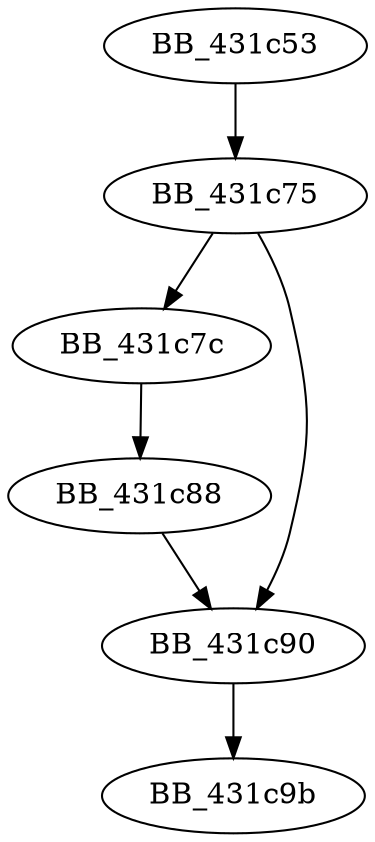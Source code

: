 DiGraph _TestDefaultCountry{
BB_431c53->BB_431c75
BB_431c75->BB_431c7c
BB_431c75->BB_431c90
BB_431c7c->BB_431c88
BB_431c88->BB_431c90
BB_431c90->BB_431c9b
}
